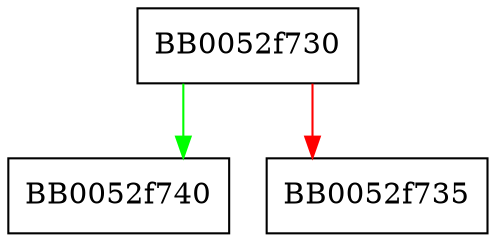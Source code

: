 digraph BIO_next {
  node [shape="box"];
  graph [splines=ortho];
  BB0052f730 -> BB0052f740 [color="green"];
  BB0052f730 -> BB0052f735 [color="red"];
}